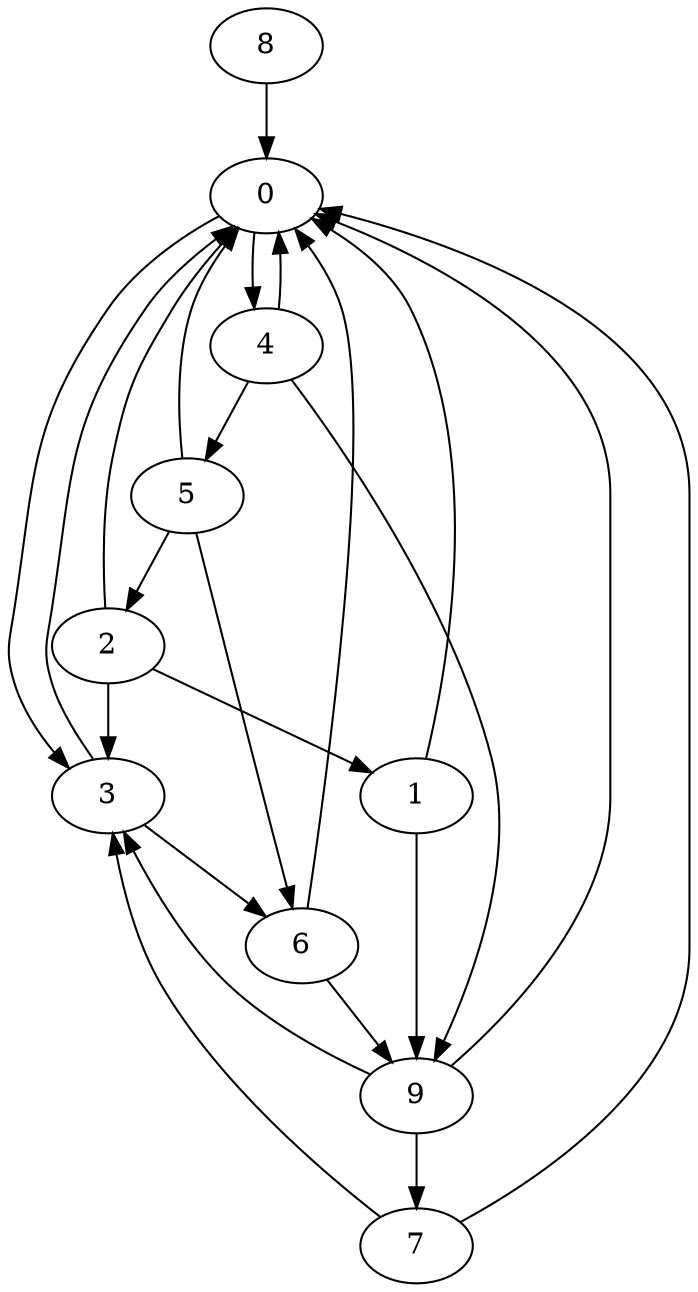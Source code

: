 strict digraph "" {
	0	 [component_delay=3];
	3	 [component_delay=3];
	0 -> 3	 [wire_delay=2];
	4	 [component_delay=3];
	0 -> 4	 [wire_delay=2];
	3 -> 0	 [wire_delay=0];
	6	 [component_delay=3];
	3 -> 6	 [wire_delay=0];
	4 -> 0	 [wire_delay=0];
	9	 [component_delay=3];
	4 -> 9	 [wire_delay=0];
	5	 [component_delay=3];
	4 -> 5	 [wire_delay=1];
	1	 [component_delay=3];
	1 -> 0	 [wire_delay=1];
	1 -> 9	 [wire_delay=1];
	9 -> 0	 [wire_delay=1];
	9 -> 3	 [wire_delay=2];
	7	 [component_delay=3];
	9 -> 7	 [wire_delay=2];
	2	 [component_delay=3];
	2 -> 0	 [wire_delay=1];
	2 -> 3	 [wire_delay=2];
	2 -> 1	 [wire_delay=1];
	6 -> 0	 [wire_delay=1];
	6 -> 9	 [wire_delay=1];
	5 -> 0	 [wire_delay=0];
	5 -> 2	 [wire_delay=0];
	5 -> 6	 [wire_delay=0];
	7 -> 0	 [wire_delay=0];
	7 -> 3	 [wire_delay=1];
	8	 [component_delay=3];
	8 -> 0	 [wire_delay=0];
}
